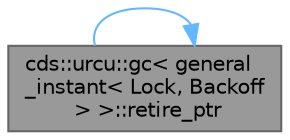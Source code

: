 digraph "cds::urcu::gc&lt; general_instant&lt; Lock, Backoff &gt; &gt;::retire_ptr"
{
 // LATEX_PDF_SIZE
  bgcolor="transparent";
  edge [fontname=Helvetica,fontsize=10,labelfontname=Helvetica,labelfontsize=10];
  node [fontname=Helvetica,fontsize=10,shape=box,height=0.2,width=0.4];
  rankdir="LR";
  Node1 [id="Node000001",label="cds::urcu::gc\< general\l_instant\< Lock, Backoff\l \> \>::retire_ptr",height=0.2,width=0.4,color="gray40", fillcolor="grey60", style="filled", fontcolor="black",tooltip="Frees the pointer p invoking pFunc after end of grace period"];
  Node1 -> Node1 [id="edge2_Node000001_Node000001",color="steelblue1",style="solid",tooltip=" "];
}
